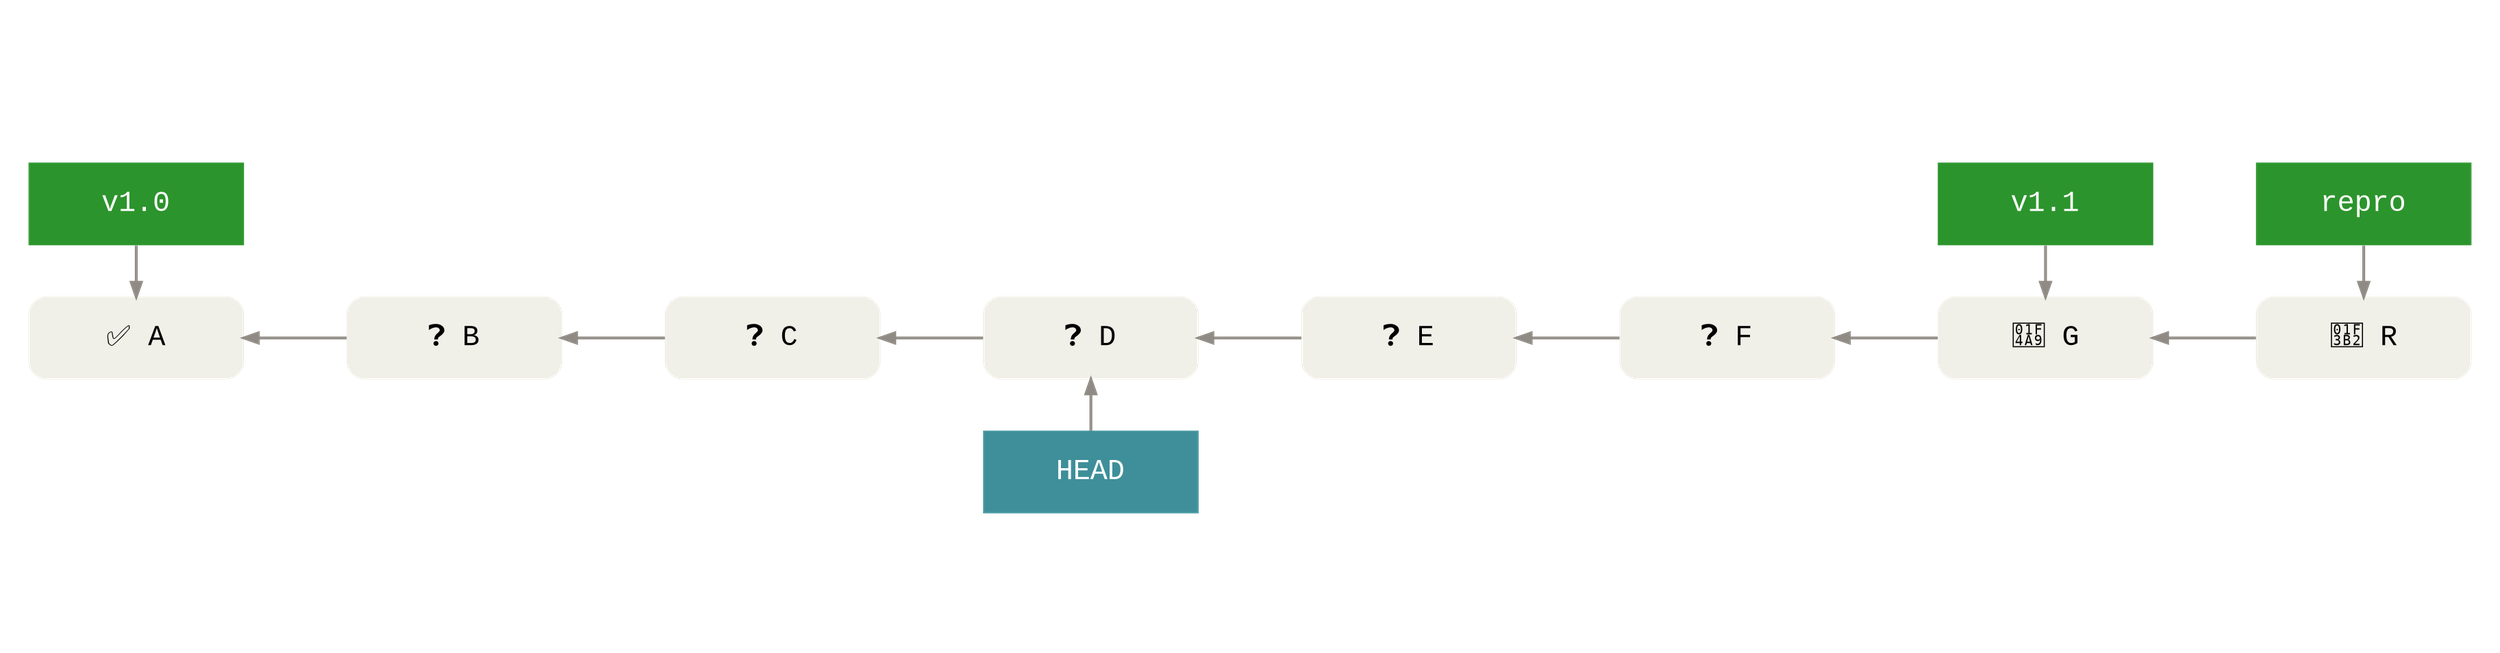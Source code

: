 digraph Git {
  bgcolor="transparent"

  rankdir=LR
  ranksep=1
  nodesep=.5
  splines=line

  edge [color="#8f8a83"
        penwidth=2
        dir="back"]
  node [shape=box
        fontname="Menlo, Monaco, Consolas, Lucida Console, Courier New, monospace"
        fontsize=20
        margin=".2,.23"
        width=2.1
        height=.8
        fixedsize=true
        penwidth=0]

  node [style="rounded,filled"
        fillcolor="#f0efe8"]
  A [label="✅ A"]
  B [label="❓ B"]
  C [label="❓ C"]
  D [label="❓ D"]
  E [label="❓ E"]
  F [label="❓ F"]
  G [label="💩 G"]
  R [label="🎲 R"]
  A -> B -> C -> D -> E -> F -> G -> R

  node [style="filled"
        fontcolor="#ffffff"
        fillcolor="#2c942c"]

  subgraph cluster_v1_0 {
    style=invis
    {
      rank=same
      v1_0 [label="v1.0"]
      A -> v1_0
    }
  }

  subgraph cluster_v1_1 {
    style=invis
    {
      rank=same
      v1_1 [label="v1.1"]
      G -> v1_1
    }
  }

  subgraph cluster_repro {
    style=invis
    {
      rank=same
      repro [label="repro"]
      R -> repro
      HEAD_invis [style=invis]
      repro -> HEAD_invis [style=invis]
    }
  }

  // No cluster draws label below.
  {
    rank=same
    HEAD [fillcolor="#3e8f99"]
    D -> HEAD
  }

  edge [style=invis]
  node [style=invis]

  1 -> 2 -> 3 -> HEAD -> R_
  D -> R_

  {
    rank=same
    HEAD_invis2
    R_ -> HEAD_invis2
  }
}
